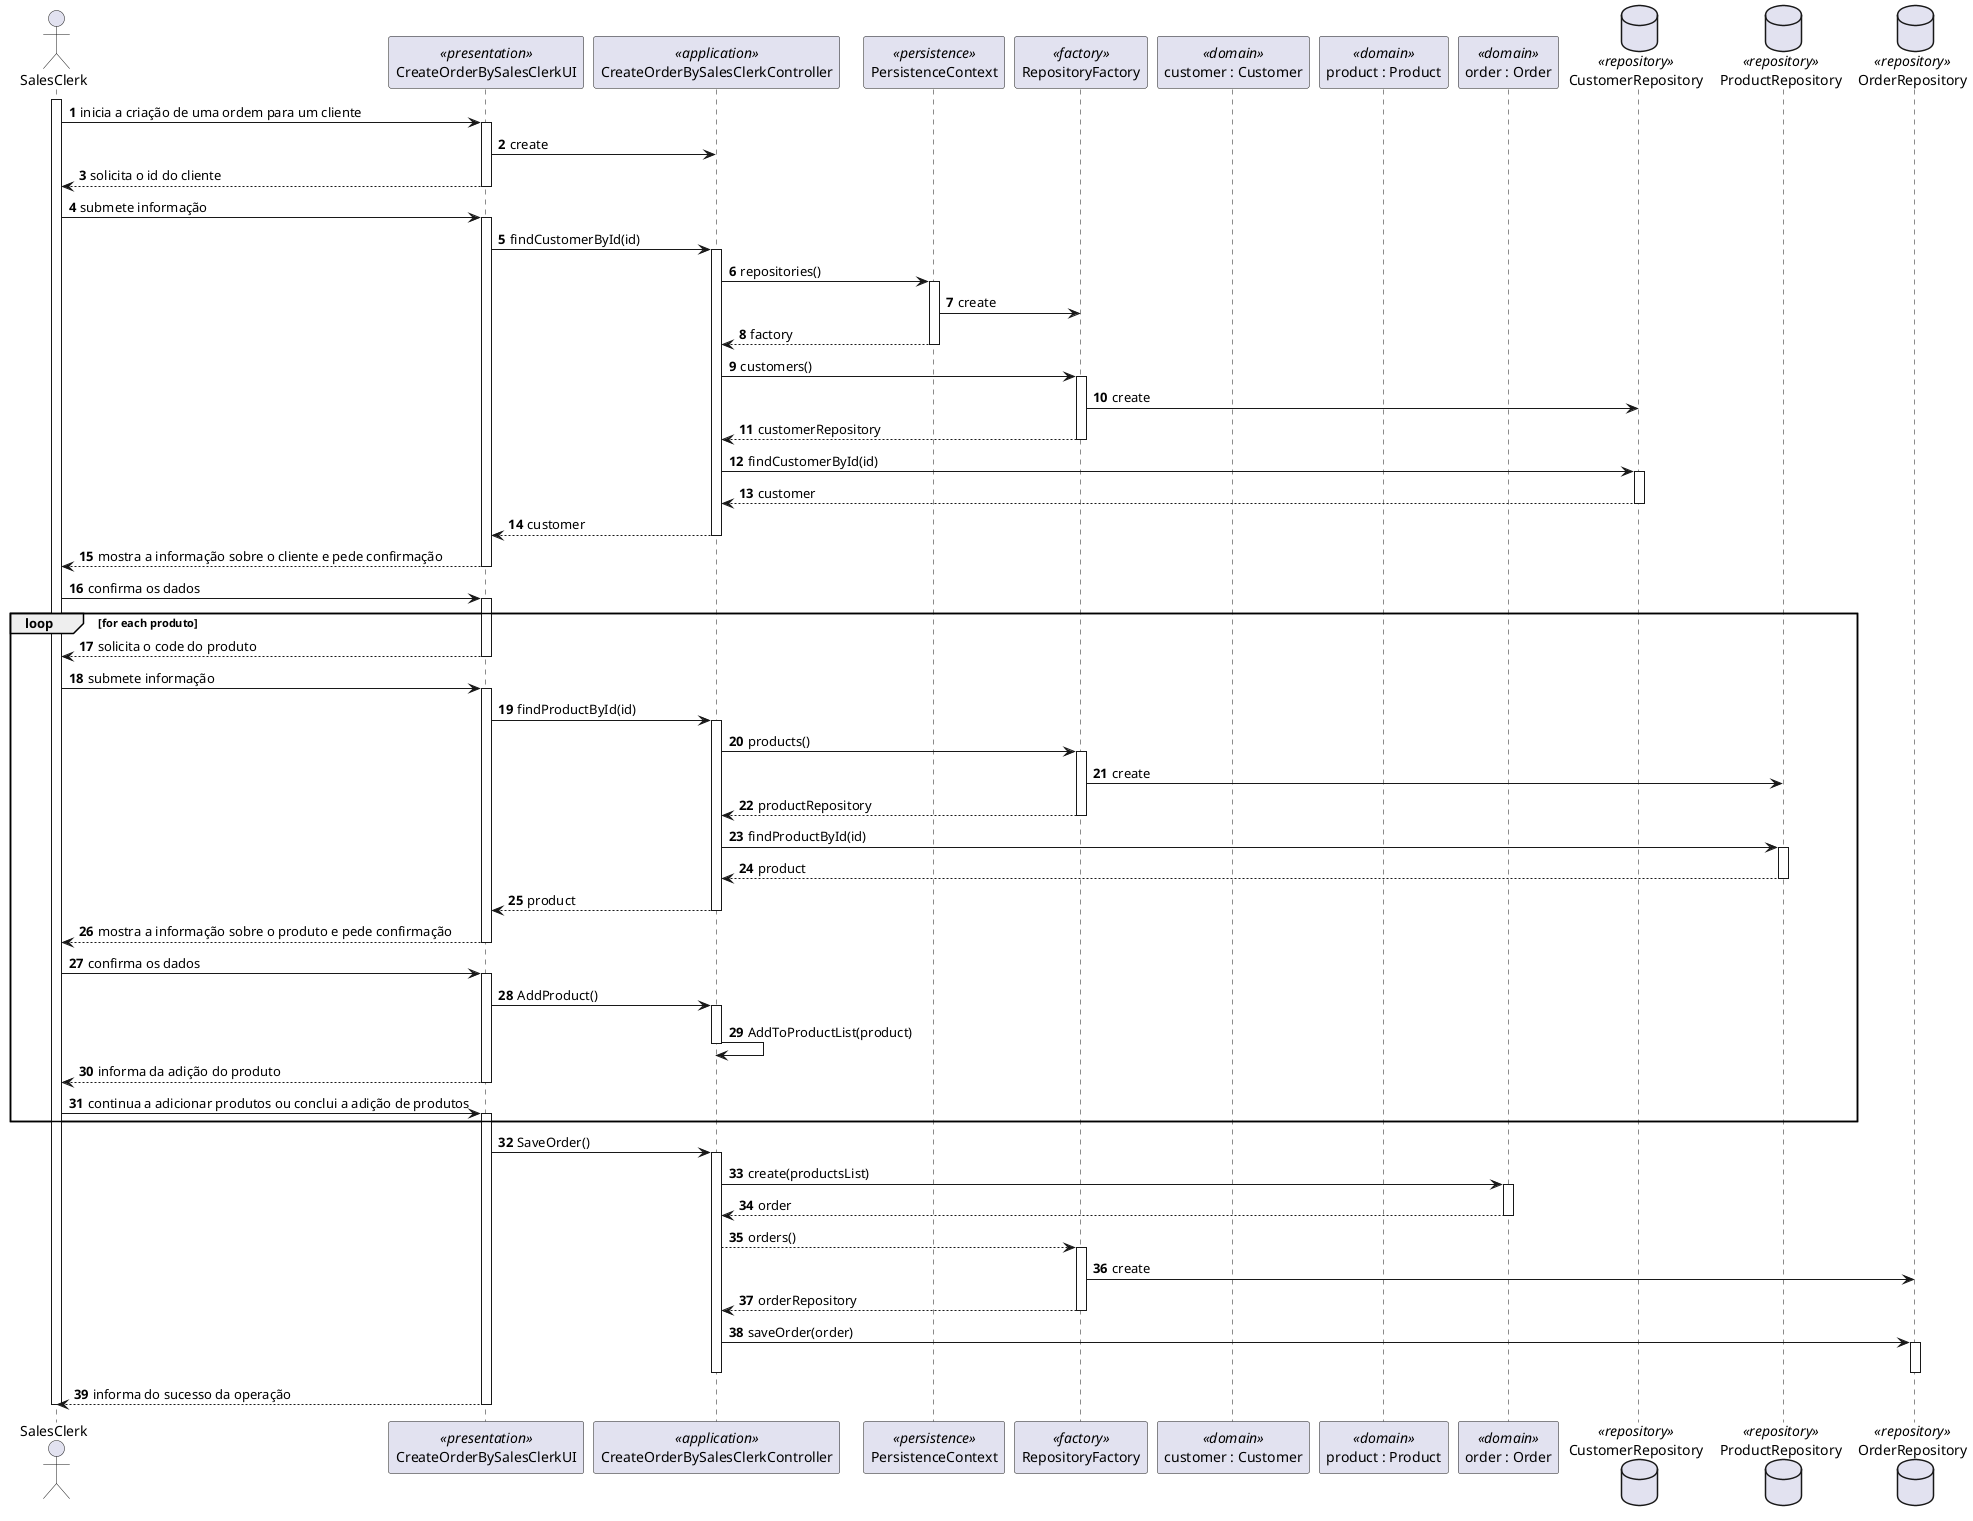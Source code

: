 @startuml
autonumber
actor "SalesClerk" as SC
participant "CreateOrderBySalesClerkUI" as UI <<presentation>>
participant "CreateOrderBySalesClerkController" as CTRL <<application>>
participant PersistenceContext as PER <<persistence>>
participant "RepositoryFactory" as REPOFACT <<factory>>
participant "customer : Customer" as CUST <<domain>>
participant "product : Product" as PROD <<domain>>
participant "order : Order" as ORD <<domain>>
database "CustomerRepository" as custREPO <<repository>>
database "ProductRepository" as prodREPO <<repository>>
database "OrderRepository" as ordREPO <<repository>>



activate SC
SC -> UI : inicia a criação de uma ordem para um cliente
activate UI
UI -> CTRL : create
UI --> SC : solicita o id do cliente
deactivate UI
SC -> UI : submete informação
activate UI
UI -> CTRL : findCustomerById(id)
activate CTRL
CTRL -> PER : repositories()
activate PER
PER -> REPOFACT : create
PER --> CTRL : factory
deactivate PER
CTRL -> REPOFACT : customers()
activate REPOFACT
REPOFACT -> custREPO : create
REPOFACT --> CTRL : customerRepository
deactivate REPOFACT
CTRL -> custREPO : findCustomerById(id)
activate custREPO
custREPO --> CTRL : customer
deactivate custREPO
CTRL --> UI : customer
deactivate CTRL
UI --> SC : mostra a informação sobre o cliente e pede confirmação
deactivate UI
SC -> UI : confirma os dados
activate UI

loop for each produto
UI --> SC : solicita o code do produto
deactivate UI
SC -> UI : submete informação
activate UI
UI -> CTRL : findProductById(id)
activate CTRL
CTRL -> REPOFACT : products()
activate REPOFACT
REPOFACT -> prodREPO : create
REPOFACT --> CTRL : productRepository
deactivate REPOFACT
CTRL -> prodREPO : findProductById(id)
activate prodREPO
prodREPO --> CTRL : product
deactivate prodREPO
CTRL --> UI : product
deactivate CTRL
UI --> SC : mostra a informação sobre o produto e pede confirmação
deactivate UI
SC -> UI : confirma os dados
activate UI
UI -> CTRL : AddProduct()
activate CTRL
CTRL -> CTRL : AddToProductList(product)
deactivate CTRL
UI --> SC : informa da adição do produto
deactivate UI
SC -> UI : continua a adicionar produtos ou conclui a adição de produtos
activate UI
end
UI -> CTRL : SaveOrder()
activate CTRL
CTRL -> ORD : create(productsList)
activate ORD
ORD --> CTRL : order
deactivate ORD
CTRL --> REPOFACT : orders()
activate REPOFACT
REPOFACT -> ordREPO : create
REPOFACT --> CTRL : orderRepository
deactivate REPOFACT
CTRL -> ordREPO : saveOrder(order)
activate ordREPO
deactivate ordREPO
deactivate CTRL
UI --> SC : informa do sucesso da operação
deactivate UI

deactivate SC

@enduml
